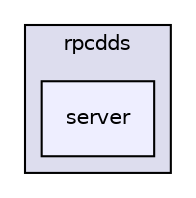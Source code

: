 digraph "includetmp/rpcdds/server" {
  compound=true
  node [ fontsize="10", fontname="Helvetica"];
  edge [ labelfontsize="10", labelfontname="Helvetica"];
  subgraph clusterdir_8faf118d15cf0d3dc00c97efc5e6d092 {
    graph [ bgcolor="#ddddee", pencolor="black", label="rpcdds" fontname="Helvetica", fontsize="10", URL="dir_8faf118d15cf0d3dc00c97efc5e6d092.html"]
  dir_7f16b4a1226b9b23c705895ab3c539e2 [shape=box, label="server", style="filled", fillcolor="#eeeeff", pencolor="black", URL="dir_7f16b4a1226b9b23c705895ab3c539e2.html"];
  }
}

